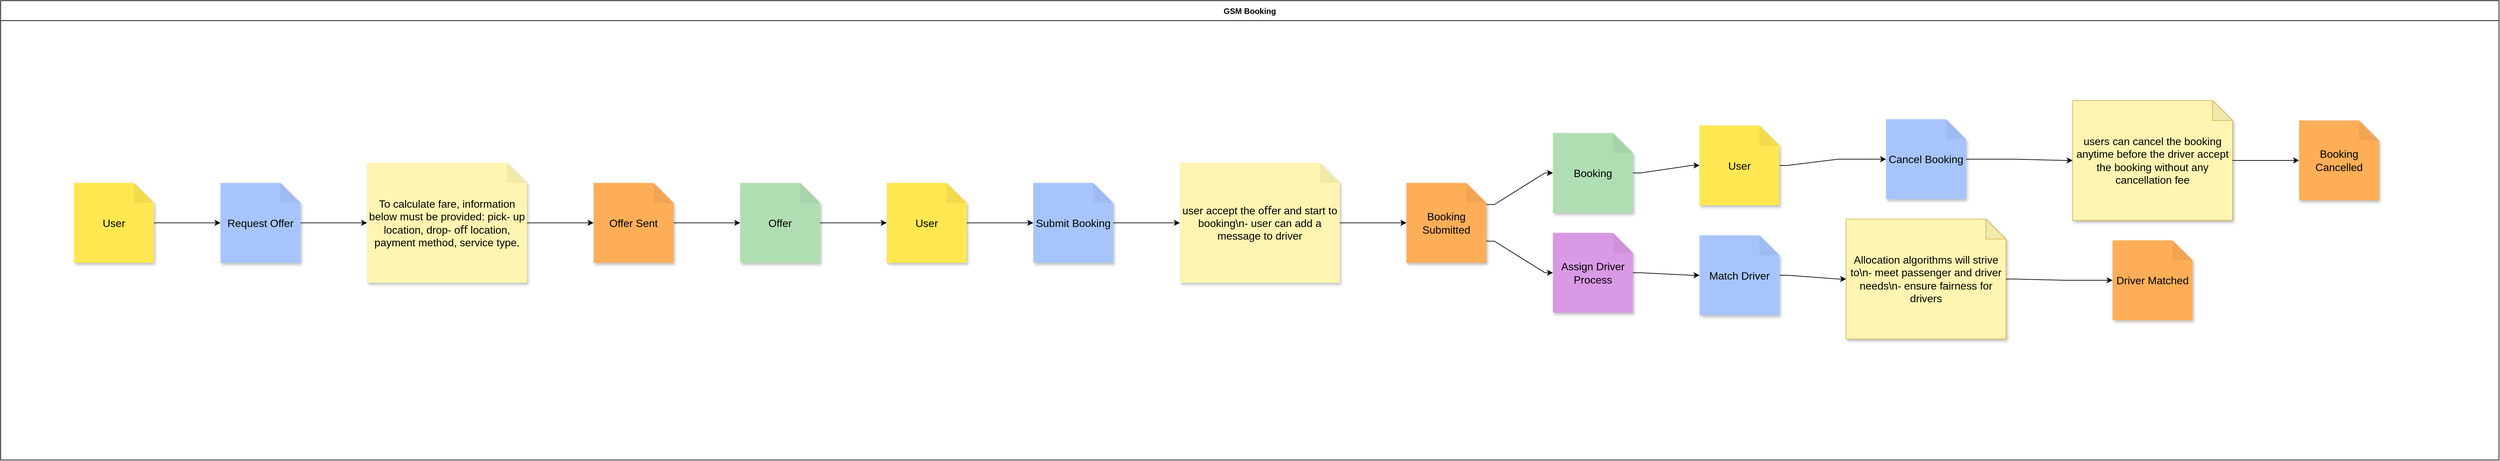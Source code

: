 <mxfile>
    <diagram id="uGgaRKhfzM4GHNmdHCp3" name="Page-1">
        <mxGraphModel dx="2163" dy="1838" grid="1" gridSize="10" guides="1" tooltips="1" connect="1" arrows="1" fold="1" page="1" pageScale="1" pageWidth="850" pageHeight="1100" math="0" shadow="0">
            <root>
                <mxCell id="0"/>
                <mxCell id="1" parent="0"/>
                <mxCell id="2" value="GSM Booking" style="swimlane;startSize=30;horizontal=1;" parent="1" vertex="1">
                    <mxGeometry y="200" width="3750" height="690" as="geometry"/>
                </mxCell>
                <mxCell id="3" value="User" style="shape=note;whiteSpace=wrap;html=1;backgroundOutline=1;darkOpacity=0.05;fillColor=#fee750;strokeColor=none;fontSize=16;fontStyle=0;rotation=0;shadow=1;" parent="2" vertex="1">
                    <mxGeometry x="110" y="273.75" width="120" height="120" as="geometry"/>
                </mxCell>
                <mxCell id="4" value="User" style="shape=note;whiteSpace=wrap;html=1;backgroundOutline=1;darkOpacity=0.05;fillColor=#fee750;strokeColor=none;fontSize=16;fontStyle=0;rotation=0;shadow=1;" parent="2" vertex="1">
                    <mxGeometry x="1330" y="273.75" width="120" height="120" as="geometry"/>
                </mxCell>
                <mxCell id="5" value="User" style="shape=note;whiteSpace=wrap;html=1;backgroundOutline=1;darkOpacity=0.05;fillColor=#fee750;strokeColor=none;fontSize=16;fontStyle=0;rotation=0;shadow=1;" parent="2" vertex="1">
                    <mxGeometry x="2550" y="187.5" width="120" height="120" as="geometry"/>
                </mxCell>
                <mxCell id="6" value="Offer" style="shape=note;whiteSpace=wrap;html=1;backgroundOutline=1;darkOpacity=0.05;fillColor=#b0deb3;strokeColor=none;fontSize=16;fontStyle=0;rotation=0;shadow=1;" parent="2" vertex="1">
                    <mxGeometry x="1110" y="273.75" width="120" height="120" as="geometry"/>
                </mxCell>
                <mxCell id="7" value="Booking" style="shape=note;whiteSpace=wrap;html=1;backgroundOutline=1;darkOpacity=0.05;fillColor=#b0deb3;strokeColor=none;fontSize=16;fontStyle=0;rotation=0;shadow=1;" parent="2" vertex="1">
                    <mxGeometry x="2330" y="198.75" width="120" height="120" as="geometry"/>
                </mxCell>
                <mxCell id="8" value="Request Offer" style="shape=note;whiteSpace=wrap;html=1;backgroundOutline=1;darkOpacity=0.05;fillColor=#a7c5fc;strokeColor=none;fontSize=16;fontStyle=0;rotation=0;shadow=1;" parent="2" vertex="1">
                    <mxGeometry x="330" y="273.75" width="120" height="120" as="geometry"/>
                </mxCell>
                <mxCell id="9" value="Submit Booking" style="shape=note;whiteSpace=wrap;html=1;backgroundOutline=1;darkOpacity=0.05;fillColor=#a7c5fc;strokeColor=none;fontSize=16;fontStyle=0;rotation=0;shadow=1;" parent="2" vertex="1">
                    <mxGeometry x="1550" y="273.75" width="120" height="120" as="geometry"/>
                </mxCell>
                <mxCell id="10" value="Match Driver" style="shape=note;whiteSpace=wrap;html=1;backgroundOutline=1;darkOpacity=0.05;fillColor=#a7c5fc;strokeColor=none;fontSize=16;fontStyle=0;rotation=0;shadow=1;" parent="2" vertex="1">
                    <mxGeometry x="2550" y="352.5" width="120" height="120" as="geometry"/>
                </mxCell>
                <mxCell id="11" value="Cancel Booking" style="shape=note;whiteSpace=wrap;html=1;backgroundOutline=1;darkOpacity=0.05;fillColor=#a7c5fc;strokeColor=none;fontSize=16;fontStyle=0;rotation=0;shadow=1;" parent="2" vertex="1">
                    <mxGeometry x="2830" y="178.125" width="120" height="120" as="geometry"/>
                </mxCell>
                <mxCell id="12" value="To calculate fare, information below must be provided: pick- up location, drop- oﬀ location, payment method, service type." style="shape=note;whiteSpace=wrap;html=1;backgroundOutline=1;darkOpacity=0.05;fillColor=#fef5b2;strokeColor=none;fontSize=16;fontStyle=0;rotation=0;shadow=1;" parent="2" vertex="1">
                    <mxGeometry x="550" y="243.75" width="240" height="180" as="geometry"/>
                </mxCell>
                <mxCell id="13" value="user accept the oﬀer and start to booking\n- user can add a message to driver" style="shape=note;whiteSpace=wrap;html=1;backgroundOutline=1;darkOpacity=0.05;fillColor=#fef5b2;strokeColor=none;fontSize=16;fontStyle=0;rotation=0;shadow=1;" parent="2" vertex="1">
                    <mxGeometry x="1770" y="243.75" width="240" height="180" as="geometry"/>
                </mxCell>
                <mxCell id="14" value="Assign Driver Process" style="shape=note;whiteSpace=wrap;html=1;backgroundOutline=1;darkOpacity=0.05;fillColor=#da99e6;strokeColor=none;fontSize=16;fontStyle=0;rotation=0;shadow=1;" parent="2" vertex="1">
                    <mxGeometry x="2330" y="348.75" width="120" height="120" as="geometry"/>
                </mxCell>
                <mxCell id="15" value="Allocation algorithms will strive to\n- meet passenger and driver needs\n- ensure fairness for drivers" style="shape=note;whiteSpace=wrap;html=1;backgroundOutline=1;darkOpacity=0.05;fillColor=#FEF5B2;strokeColor=#d6b656;fontSize=16;fontStyle=0;rotation=0;shadow=1;" parent="2" vertex="1">
                    <mxGeometry x="2770" y="328.125" width="240" height="180" as="geometry"/>
                </mxCell>
                <mxCell id="16" value="users can cancel the booking anytime before the driver accept the booking without any cancellation fee" style="shape=note;whiteSpace=wrap;html=1;backgroundOutline=1;darkOpacity=0.05;fillColor=#FEF5B2;strokeColor=#d6b656;fontSize=16;fontStyle=0;rotation=0;shadow=1;" parent="2" vertex="1">
                    <mxGeometry x="3110" y="150" width="240" height="180" as="geometry"/>
                </mxCell>
                <mxCell id="17" value="Offer Sent" style="shape=note;whiteSpace=wrap;html=1;backgroundOutline=1;darkOpacity=0.05;fillColor=#feae57;strokeColor=none;fontSize=16;fontStyle=0;rotation=0;shadow=1;" parent="2" vertex="1">
                    <mxGeometry x="890" y="273.75" width="120" height="120" as="geometry"/>
                </mxCell>
                <mxCell id="18" value="Booking Submitted" style="shape=note;whiteSpace=wrap;html=1;backgroundOutline=1;darkOpacity=0.05;fillColor=#feae57;strokeColor=none;fontSize=16;fontStyle=0;rotation=0;shadow=1;" parent="2" vertex="1">
                    <mxGeometry x="2110" y="273.75" width="120" height="120" as="geometry"/>
                </mxCell>
                <mxCell id="19" value="Driver Matched" style="shape=note;whiteSpace=wrap;html=1;backgroundOutline=1;darkOpacity=0.05;fillColor=#feae57;strokeColor=none;fontSize=16;fontStyle=0;rotation=0;shadow=1;" parent="2" vertex="1">
                    <mxGeometry x="3170" y="360" width="120" height="120" as="geometry"/>
                </mxCell>
                <mxCell id="20" value="Booking Cancelled" style="shape=note;whiteSpace=wrap;html=1;backgroundOutline=1;darkOpacity=0.05;fillColor=#feae57;strokeColor=none;fontSize=16;fontStyle=0;rotation=0;shadow=1;" parent="2" vertex="1">
                    <mxGeometry x="3450" y="180" width="120" height="120" as="geometry"/>
                </mxCell>
                <mxCell id="21" style="edgeStyle=orthogonalEdgeStyle;rounded=0;orthogonalLoop=1;jettySize=auto;html=1;noEdgeStyle=1;orthogonal=1;" parent="2" source="3" target="8" edge="1">
                    <mxGeometry relative="1" as="geometry">
                        <Array as="points">
                            <mxPoint x="242" y="333.75"/>
                            <mxPoint x="318" y="333.75"/>
                        </Array>
                    </mxGeometry>
                </mxCell>
                <mxCell id="22" style="edgeStyle=orthogonalEdgeStyle;rounded=0;orthogonalLoop=1;jettySize=auto;html=1;noEdgeStyle=1;orthogonal=1;" parent="2" source="8" target="12" edge="1">
                    <mxGeometry relative="1" as="geometry">
                        <Array as="points">
                            <mxPoint x="462" y="333.75"/>
                            <mxPoint x="538" y="333.75"/>
                        </Array>
                    </mxGeometry>
                </mxCell>
                <mxCell id="23" style="edgeStyle=orthogonalEdgeStyle;rounded=0;orthogonalLoop=1;jettySize=auto;html=1;noEdgeStyle=1;orthogonal=1;" parent="2" source="12" target="17" edge="1">
                    <mxGeometry relative="1" as="geometry">
                        <Array as="points">
                            <mxPoint x="802" y="333.75"/>
                            <mxPoint x="878" y="333.75"/>
                        </Array>
                    </mxGeometry>
                </mxCell>
                <mxCell id="24" style="edgeStyle=orthogonalEdgeStyle;rounded=0;orthogonalLoop=1;jettySize=auto;html=1;noEdgeStyle=1;orthogonal=1;" parent="2" source="17" target="6" edge="1">
                    <mxGeometry relative="1" as="geometry">
                        <Array as="points">
                            <mxPoint x="1022" y="333.75"/>
                            <mxPoint x="1098" y="333.75"/>
                        </Array>
                    </mxGeometry>
                </mxCell>
                <mxCell id="25" style="edgeStyle=orthogonalEdgeStyle;rounded=0;orthogonalLoop=1;jettySize=auto;html=1;noEdgeStyle=1;orthogonal=1;" parent="2" source="6" target="4" edge="1">
                    <mxGeometry relative="1" as="geometry">
                        <Array as="points">
                            <mxPoint x="1242" y="333.75"/>
                            <mxPoint x="1318" y="333.75"/>
                        </Array>
                    </mxGeometry>
                </mxCell>
                <mxCell id="26" style="edgeStyle=orthogonalEdgeStyle;rounded=0;orthogonalLoop=1;jettySize=auto;html=1;noEdgeStyle=1;orthogonal=1;" parent="2" source="4" target="9" edge="1">
                    <mxGeometry relative="1" as="geometry">
                        <Array as="points">
                            <mxPoint x="1462" y="333.75"/>
                            <mxPoint x="1538" y="333.75"/>
                        </Array>
                    </mxGeometry>
                </mxCell>
                <mxCell id="27" style="edgeStyle=orthogonalEdgeStyle;rounded=0;orthogonalLoop=1;jettySize=auto;html=1;noEdgeStyle=1;orthogonal=1;" parent="2" source="9" target="13" edge="1">
                    <mxGeometry relative="1" as="geometry">
                        <Array as="points">
                            <mxPoint x="1682" y="333.75"/>
                            <mxPoint x="1758" y="333.75"/>
                        </Array>
                    </mxGeometry>
                </mxCell>
                <mxCell id="28" style="edgeStyle=orthogonalEdgeStyle;rounded=0;orthogonalLoop=1;jettySize=auto;html=1;noEdgeStyle=1;orthogonal=1;" parent="2" source="13" target="18" edge="1">
                    <mxGeometry relative="1" as="geometry">
                        <Array as="points">
                            <mxPoint x="2022" y="333.75"/>
                            <mxPoint x="2098" y="333.75"/>
                        </Array>
                    </mxGeometry>
                </mxCell>
                <mxCell id="29" style="edgeStyle=orthogonalEdgeStyle;rounded=0;orthogonalLoop=1;jettySize=auto;html=1;noEdgeStyle=1;orthogonal=1;" parent="2" source="18" target="7" edge="1">
                    <mxGeometry relative="1" as="geometry">
                        <Array as="points">
                            <mxPoint x="2242" y="306.25"/>
                            <mxPoint x="2318" y="258.75"/>
                        </Array>
                    </mxGeometry>
                </mxCell>
                <mxCell id="30" style="edgeStyle=orthogonalEdgeStyle;rounded=0;orthogonalLoop=1;jettySize=auto;html=1;noEdgeStyle=1;orthogonal=1;" parent="2" source="18" target="14" edge="1">
                    <mxGeometry relative="1" as="geometry">
                        <Array as="points">
                            <mxPoint x="2242" y="361.25"/>
                            <mxPoint x="2318" y="408.75"/>
                        </Array>
                    </mxGeometry>
                </mxCell>
                <mxCell id="31" style="edgeStyle=orthogonalEdgeStyle;rounded=0;orthogonalLoop=1;jettySize=auto;html=1;noEdgeStyle=1;orthogonal=1;" parent="2" source="14" target="10" edge="1">
                    <mxGeometry relative="1" as="geometry">
                        <Array as="points">
                            <mxPoint x="2462" y="408.75"/>
                            <mxPoint x="2538" y="412.5"/>
                        </Array>
                    </mxGeometry>
                </mxCell>
                <mxCell id="32" style="edgeStyle=orthogonalEdgeStyle;rounded=0;orthogonalLoop=1;jettySize=auto;html=1;noEdgeStyle=1;orthogonal=1;" parent="2" source="10" target="15" edge="1">
                    <mxGeometry relative="1" as="geometry">
                        <Array as="points">
                            <mxPoint x="2682" y="412.5"/>
                            <mxPoint x="2758" y="418.125"/>
                        </Array>
                    </mxGeometry>
                </mxCell>
                <mxCell id="33" style="edgeStyle=orthogonalEdgeStyle;rounded=0;orthogonalLoop=1;jettySize=auto;html=1;noEdgeStyle=1;orthogonal=1;" parent="2" source="15" target="19" edge="1">
                    <mxGeometry relative="1" as="geometry">
                        <Array as="points">
                            <mxPoint x="3022" y="418.125"/>
                            <mxPoint x="3098" y="420"/>
                        </Array>
                    </mxGeometry>
                </mxCell>
                <mxCell id="34" style="edgeStyle=orthogonalEdgeStyle;rounded=0;orthogonalLoop=1;jettySize=auto;html=1;noEdgeStyle=1;orthogonal=1;" parent="2" source="7" target="5" edge="1">
                    <mxGeometry relative="1" as="geometry">
                        <Array as="points">
                            <mxPoint x="2462" y="258.75"/>
                            <mxPoint x="2538" y="247.5"/>
                        </Array>
                    </mxGeometry>
                </mxCell>
                <mxCell id="35" style="edgeStyle=orthogonalEdgeStyle;rounded=0;orthogonalLoop=1;jettySize=auto;html=1;noEdgeStyle=1;orthogonal=1;" parent="2" source="5" target="11" edge="1">
                    <mxGeometry relative="1" as="geometry">
                        <Array as="points">
                            <mxPoint x="2682" y="247.5"/>
                            <mxPoint x="2758" y="238.125"/>
                        </Array>
                    </mxGeometry>
                </mxCell>
                <mxCell id="36" style="edgeStyle=orthogonalEdgeStyle;rounded=0;orthogonalLoop=1;jettySize=auto;html=1;noEdgeStyle=1;orthogonal=1;" parent="2" source="11" target="16" edge="1">
                    <mxGeometry relative="1" as="geometry">
                        <Array as="points">
                            <mxPoint x="3022" y="238.125"/>
                            <mxPoint x="3098" y="240"/>
                        </Array>
                    </mxGeometry>
                </mxCell>
                <mxCell id="37" style="edgeStyle=orthogonalEdgeStyle;rounded=0;orthogonalLoop=1;jettySize=auto;html=1;noEdgeStyle=1;orthogonal=1;" parent="2" source="16" target="20" edge="1">
                    <mxGeometry relative="1" as="geometry">
                        <Array as="points">
                            <mxPoint x="3362" y="240"/>
                            <mxPoint x="3438" y="240"/>
                        </Array>
                    </mxGeometry>
                </mxCell>
            </root>
        </mxGraphModel>
    </diagram>
</mxfile>
